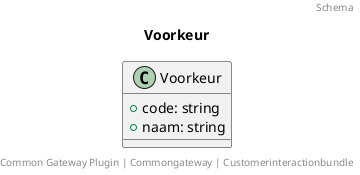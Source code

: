 @startuml
title: Voorkeur
footer: Common Gateway Plugin | Commongateway | Customerinteractionbundle 
header: Schema

class Voorkeur {
  + code: string
  + naam: string
}
@enduml
